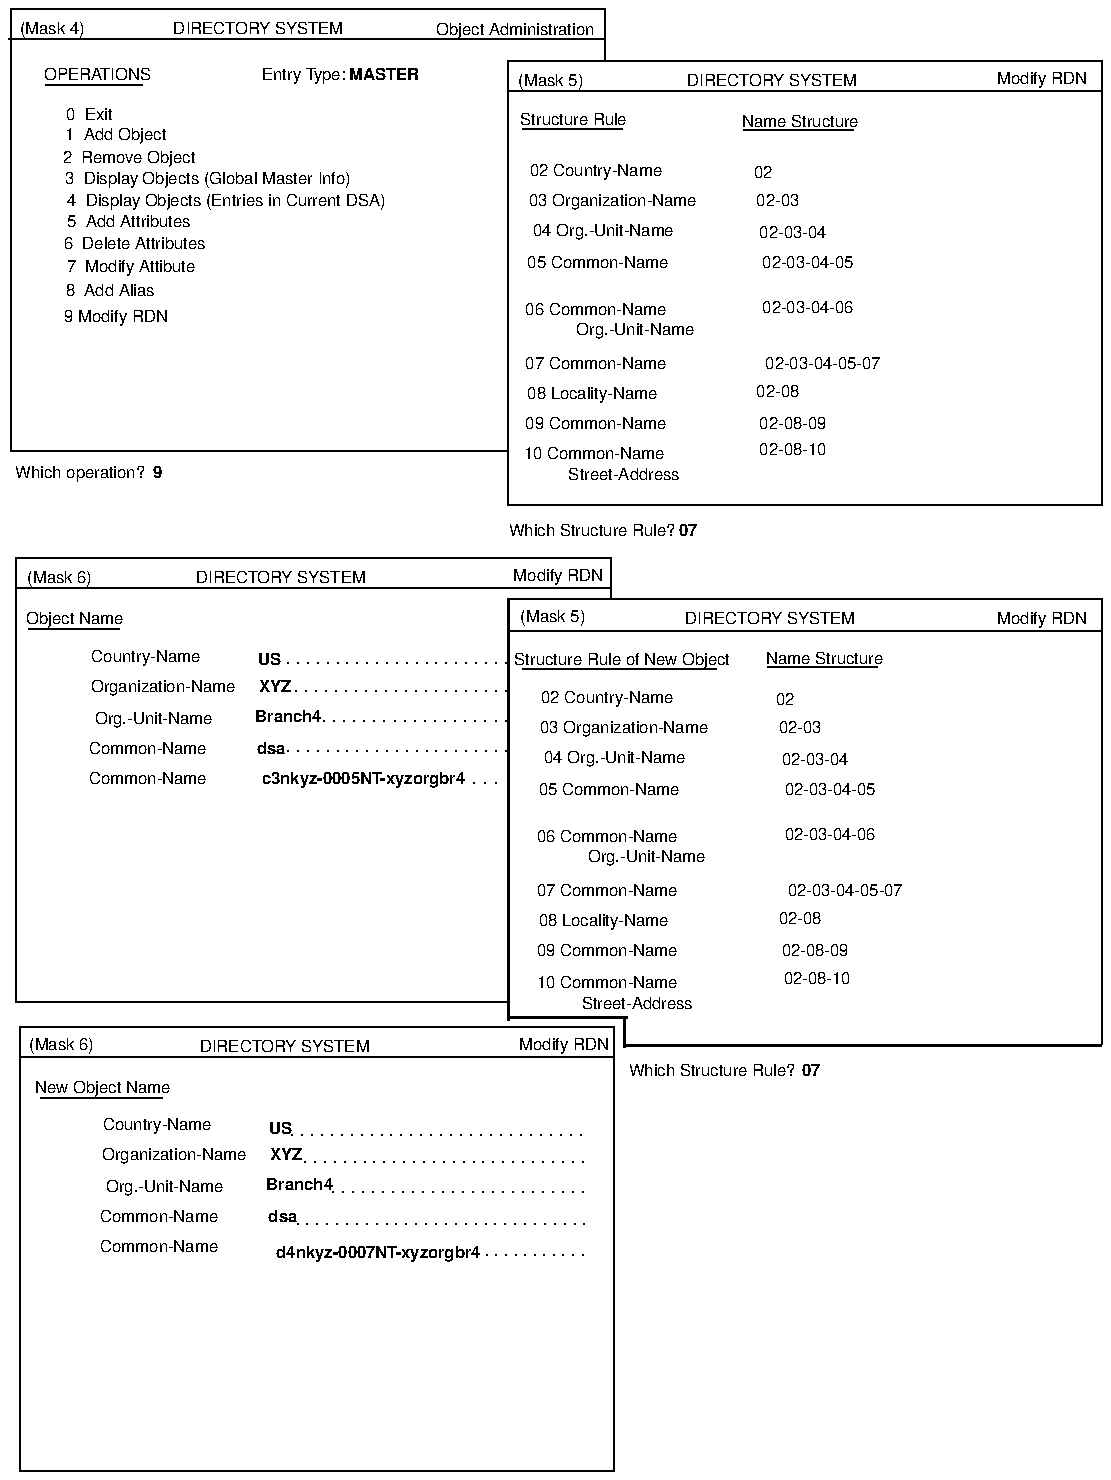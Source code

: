 ...\" @OSF_COPYRIGHT@
...\" COPYRIGHT NOTICE
...\" Copyright (c) 1990, 1991, 1992, 1993 Open Software Foundation, Inc.
...\" ALL RIGHTS RESERVED (DCE).  See the file named COPYRIGHT.DCE in the
...\" src directory for the full copyright text.
...\" 
...\" HISTORY
...\" $Log: fig20.modifyrdn.pic,v $
...\" Revision 1.1.2.1  1994/08/04  21:02:30  hal
...\" 	Create DCE GDS Admin Gd & Ref from GDS parts of Adm Gd & Cmd Ref; fix log
...\" 	[1994/08/04  20:38:01  hal]
...\"
...\" Revision 1.1.2.6  1993/02/20  14:07:00  rnollman
...\" 	fixed for final draft
...\" 	[1993/02/20  14:06:37  rnollman]
...\" 
...\" Revision 1.1.2.5  1993/02/05  19:09:33  rnollman
...\" 	inc changes for final draft
...\" 	[1993/02/05  19:09:00  rnollman]
...\" 
...\" Revision 1.1.2.4  1993/01/28  20:05:50  dbelch
...\" 	Embedding copyright notice
...\" 	[1993/01/28  18:38:26  dbelch]
...\" 
...\" Revision 1.1.2.3  1993/01/12  22:05:30  rnollman
...\" 	fixes from munich
...\" 	[1993/01/12  22:05:10  rnollman]
...\" 
...\" Revision 1.1.2.2  1993/01/09  21:08:12  rnollman
...\" 	new figure
...\" 	[1993/01/09  21:07:51  rnollman]
...\" 
...\" $EndLog$
.PS
scale = 106.667
line   from 17, 199 \
	to 82, 199 
"\fH\s6New Object Name\s0\fP"  at 50, 205
line   from 274, 428 \
	to 377, 428 
"\fH\s6Structure Rule of New Object\s0\fP"  at 327, 433
line   from 405, 429 \
	to 463, 429 
"\fH\s6Name Structure\s0\fP"  at 435, 434
line  dotted from 255, 115 \
	to 306, 115 
"\fH\s6Which Structure Rule?\s0\fP"  at 375, 214
"\f(HB\s6c3nkyz-0005NT-xyzorgbr4\s0\fP"  at 189, 370
line  dotted from 248, 367 \
	to 266, 367 
"\fH\s6Modify RDN\s0\fP"  at 296, 228
"\fH\s6Modify RDN\s0\fP"  at 293, 478
"\fH\s6Modify RDN\s0\fP"  at 551, 455
"\fH\s6Modify RDN\s0\fP"  at 551, 743
"\f(HB\s69\s0\fP"  at 79, 533
"\fH\s6(Mask 6)\s0\fP"  at 28, 228
"\fH\s609 Common-Name\s0\fP"  at 319, 278
"\fH\s608 Locality-Name\s0\fP"  at 317, 294
"\fH\s607 Common-Name\s0\fP"  at 319, 310
"\fH\s602 Country-Name\s0\fP"  at 319, 413
"\fH\s604 Org.-Unit-Name\s0\fP"  at 323, 381
"\fH\s603 Organization-Name\s0\fP"  at 328, 397
"\fH\s604 Org.-Unit-Name\s0\fP"  at 323, 381
"\fH\s6Org.-Unit-Name\s0\fP"  at 340, 328
"\fH\s606 Common-Name\s0\fP"  at 319, 339
"\fH\s605 Common-Name\s0\fP"  at 320, 364
"\fH\s605 Common-Name\s0\fP"  at 314, 645
"\fH\s602\s0\fP"  at 402, 693
"\fH\s602-08\s0\fP"  at 410, 576
"\fH\s602-08-10\s0\fP"  at 418, 545
"\fH\s602-08-09\s0\fP"  at 418, 559
"\fH\s602-03-04-05-07\s0\fP"  at 434, 591
"\fH\s606 Common-Name\s0\fP"  at 313, 620
"\fH\s602-03-04-06\s0\fP"  at 426, 621
"\fH\s6Org.-Unit-Name\s0\fP"  at 334, 609
line   from 392, 715 \
	to 450, 715 
line   from 274, 716 \
	to 327, 716 
"\fH\s6Name Structure\s0\fP"  at 422, 720
"\fH\s6Structure Rule\s0\fP"  at 301, 721
"\fH\s6Street-Address\s0\fP"  at 328, 532
"\fH\s610 Common-Name\s0\fP"  at 312, 543
"\fH\s607 Common-Name\s0\fP"  at 313, 591
"\fH\s608 Locality-Name\s0\fP"  at 311, 575
"\fH\s609 Common-Name\s0\fP"  at 313, 559
"\fH\s602-03\s0\fP"  at 410, 678
"\fH\s602-03-04\s0\fP"  at 418, 661
"\fH\s602-03-04-05\s0\fP"  at 426, 645
"\fH\s604 Org.-Unit-Name\s0\fP"  at 317, 662
"\fH\s603 Organization-Name\s0\fP"  at 322, 678
"\fH\s602 Country-Name\s0\fP"  at 313, 694
"\fH\s604 Org.-Unit-Name\s0\fP"  at 317, 662
"\fH\s66  Delete Attributes\s0\fP"  at 67, 655
"\fH\s65  Add Attributes\s0\fP"  at 64, 667
"\fH\s69 Modify RDN\s0\fP"  at 57, 616
line   from 323, 217 \
	to 323, 0 
line   from 6, 221 \
	to 265, 221 
line   from 7, 237 \
	to 265, 237 
"\fH\s6DIRECTORY SYSTEM\s0\fP"  at 147, 227
line   from 6, 237 \
	to 6, 0 
line   from 6, 0 \
	to 323, 0 
line   from 6, 0 \
	to 323, 0 
line   from 323, 237 \
	to 323, 0 
line   from 6, 237 \
	to 6, 0 
line   from 6, 221 \
	to 323, 221 
line   from 7, 237 \
	to 323, 237 
"\fH\s6DIRECTORY SYSTEM\s0\fP"  at 147, 227
"\fH\s6DIRECTORY SYSTEM\s0\fP"  at 147, 227
line   from 6, 221 \
	to 323, 221 
line   from 6, 237 \
	to 6, 0 
line   from 323, 237 \
	to 323, 0 
line   from 6, 0 \
	to 323, 0 
line   from 6, 0 \
	to 323, 0 
line   from 6, 237 \
	to 6, 0 
line   from 6, 221 \
	to 323, 221 
"\fH\s6DIRECTORY SYSTEM\s0\fP"  at 147, 227
line  dotted from 149, 384 \
	to 265, 384 
line   from 5, 487 \
	to 321, 487 
line   from 4, 487 \
	to 4, 250 
"\fH\s6DIRECTORY SYSTEM\s0\fP"  at 145, 477
"\fH\s6(Mask 6)\s0\fP"  at 27, 477
line  dotted from 149, 431 \
	to 265, 431 
line  dotted from 153, 416 \
	to 265, 416 
line  dotted from 168, 400 \
	to 265, 400 
"\fH\s60  Exit\s0\fP"  at 43, 724
"\fH\s64  Display Objects (Entries in Current DSA)\s0\fP"  at 116, 678
line   from 20, 739 \
	to 71, 739 
"\fH\s6OPERATIONS\s0\fP"  at 47, 745
line   from 1, 780 \
	to 1, 544 
"\fH\s6(Mask 4)\s0\fP"  at 23, 770
"\fH\s6DIRECTORY SYSTEM\s0\fP"  at 133, 770
line   from 0, 764 \
	to 317, 764 
line   from 1, 780 \
	to 317, 780 
"\fH\s6Object Administration\s0\fP"  at 270, 769
"\fH\s6Which operation?\s0\fP"  at 38, 533
"\fH\s63  Display Objects (Global Master Info)\s0\fP"  at 106, 690
"\fH\s61  Add Object\s0\fP"  at 57, 713
"\fH\s68  Add Alias\s0\fP"  at 54, 630
"\fH\s62  Remove Object\s0\fP"  at 64, 701
"\fH\s67  Modify Attibute\s0\fP"  at 65, 643
"\fH\s6Which Structure Rule?\s0\fP"  at 311, 502
"\f(HB\s607\s0\fP"  at 362, 502
line   from 266, 515 \
	to 583, 515 
"\fH\s6\s0\fP"  at 541, 573
line   from 266, 752 \
	to 266, 515 
line   from 583, 752 \
	to 583, 515 
line   from 266, 736 \
	to 583, 736 
"\fH\s6DIRECTORY SYSTEM\s0\fP"  at 407, 742
"\fH\s6(Mask 5)\s0\fP"  at 289, 742
line   from 267, 752 \
	to 583, 752 
line   from 318, 780 \
	to 318, 752 
line   from 1, 544 \
	to 266, 544 
line   from 4, 250 \
	to 265, 250 
line   from 7, 237 \
	to 323, 237 
line   from 7, 237 \
	to 323, 237 
"\fH\s6DIRECTORY SYSTEM\s0\fP"  at 406, 455
line   from 266, 465 \
	to 582, 465 
line   from 266, 465 \
	to 582, 465 
"\fH\s6DIRECTORY SYSTEM\s0\fP"  at 406, 455
"\fH\s6DIRECTORY SYSTEM\s0\fP"  at 406, 455
line   from 266, 465 \
	to 582, 465 
"\fH\s6DIRECTORY SYSTEM\s0\fP"  at 406, 455
line   from 321, 487 \
	to 321, 465 
.ps 20
line   from 266, 465 \
	to 266, 241 
line   from 266, 242 \
	to 329, 242 
line   from 328, 242 \
	to 328, 227 
.ps 10
"\fH\s6Entry Type:\s0\fP"  at 157, 745
"\f(HB\s6MASTER\s0\fP"  at 200, 745
line   from 4, 471 \
	to 321, 471 
.ps 20
line   from 582, 227 \
	to 328, 227 
.ps 10
line   from 266, 465 \
	to 582, 465 
line   from 583, 465 \
	to 583, 228 
"\fH\s610 Common-Name\s0\fP"  at 319, 261
"\fH\s6Street-Address\s0\fP"  at 335, 250
line   from 267, 448 \
	to 582, 448 
"\fH\s6(Mask 5)\s0\fP"  at 290, 456
line   from 11, 449 \
	to 59, 449 
"\fH\s6Object Name\s0\fP"  at 35, 455
"\fH\s6Common-Name\s0\fP"  at 74, 370
"\f(HB\s6Branch4\s0\fP"  at 149, 403
"\f(HB\s6XYZ\s0\fP"  at 142, 419
"\f(HB\s6US\s0\fP"  at 139, 433
"\fH\s6Common-Name\s0\fP"  at 74, 386
"\fH\s6Org.-Unit-Name\s0\fP"  at 77, 402
"\fH\s6Country-Name\s0\fP"  at 73, 435
"\fH\s6Organization-Name\s0\fP"  at 82, 419
"\f(HB\s6dsa\s0\fP"  at 140, 386
"\f(HB\s6dsa\s0\fP"  at 146, 136
"\fH\s6Organization-Name\s0\fP"  at 88, 169
"\fH\s6Country-Name\s0\fP"  at 79, 185
"\fH\s6Org.-Unit-Name\s0\fP"  at 83, 152
"\fH\s6Common-Name\s0\fP"  at 80, 136
"\f(HB\s6US\s0\fP"  at 145, 183
"\f(HB\s6XYZ\s0\fP"  at 148, 169
"\f(HB\s6Branch4\s0\fP"  at 155, 153
"\fH\s6Common-Name\s0\fP"  at 80, 120
line  dotted from 151, 179 \
	to 305, 179 
line  dotted from 158, 165 \
	to 306, 165 
line  dotted from 173, 149 \
	to 306, 149 
line  dotted from 154, 132 \
	to 307, 132 
line  dotted from 248, 367 \
	to 266, 367 
"\f(HB\s6d4nkyz-0007NT-xyzorgbr4\s0\fP"  at 197, 117
"\f(HB\s607\s0\fP"  at 428, 214
"\fH\s602-03-04-05-07\s0\fP"  at 446, 310
"\fH\s602-08-09\s0\fP"  at 430, 278
"\fH\s602-08\s0\fP"  at 422, 295
"\fH\s602-03-04-05\s0\fP"  at 438, 364
"\fH\s602-03-04\s0\fP"  at 430, 380
"\fH\s602-03\s0\fP"  at 422, 397
"\fH\s602-03-04-06\s0\fP"  at 438, 340
"\fH\s602\s0\fP"  at 414, 412
"\fH\s602-08-10\s0\fP"  at 431, 263
.PE
